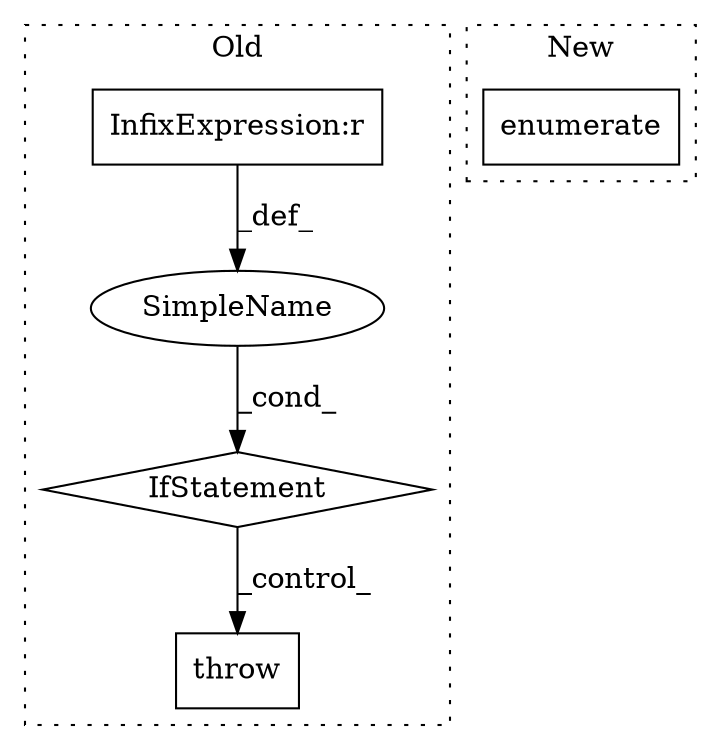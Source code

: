digraph G {
subgraph cluster0 {
1 [label="throw" a="53" s="7351" l="6" shape="box"];
3 [label="IfStatement" a="25" s="7299,7339" l="4,2" shape="diamond"];
4 [label="SimpleName" a="42" s="" l="" shape="ellipse"];
5 [label="InfixExpression:r" a="27" s="7323" l="4" shape="box"];
label = "Old";
style="dotted";
}
subgraph cluster1 {
2 [label="enumerate" a="32" s="7700,7717" l="10,1" shape="box"];
label = "New";
style="dotted";
}
3 -> 1 [label="_control_"];
4 -> 3 [label="_cond_"];
5 -> 4 [label="_def_"];
}